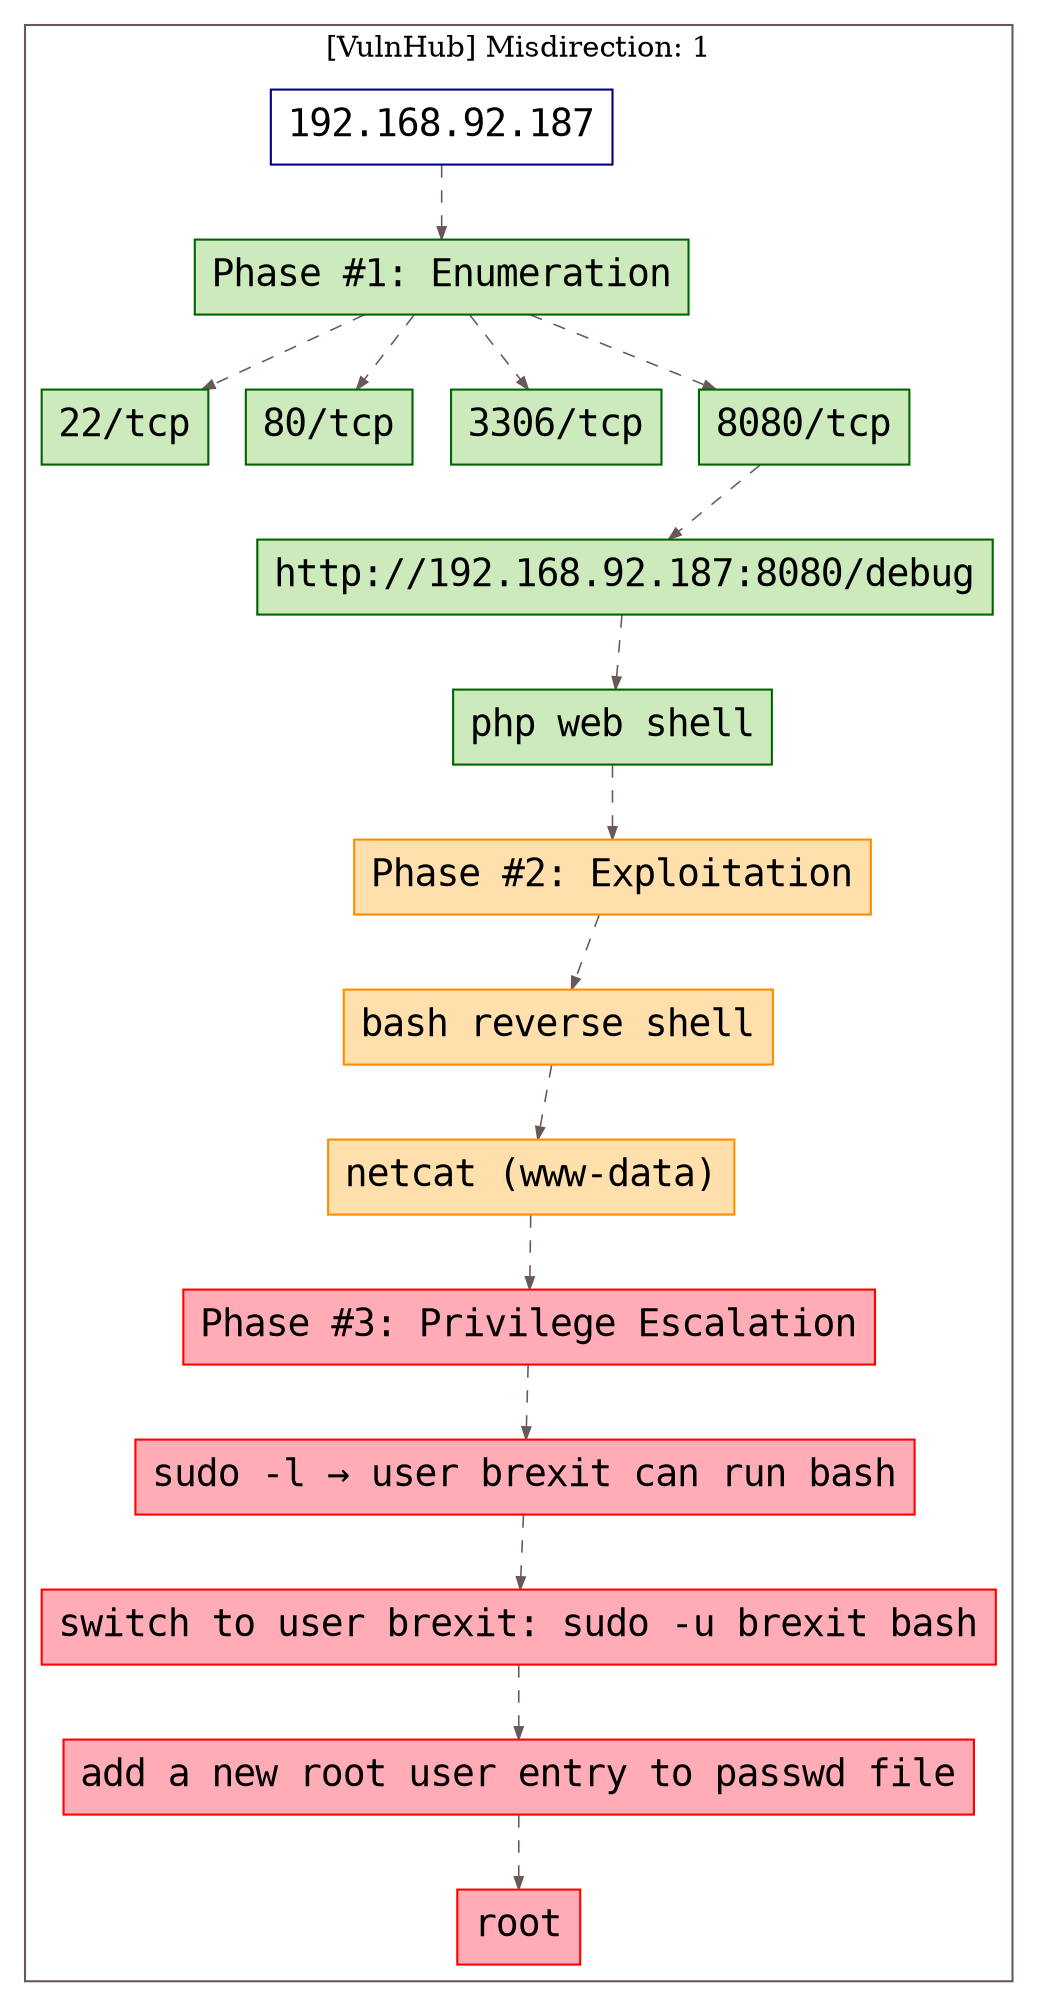 digraph G {
  #rankdir=LR;
  nodesdictep=1.0; splines="line"; K=0.6; overlap=scale; fixedsize=true; resolution=72; bgcolor="#ffffff"; outputorder="edgesfirst";
  node [fontname="courier" fontsize=18 shape=box width=0.25 fillcolor="white" style="filled,solid"];
  edge [style=dashed color="#665957" penwidth=0.75 arrowsize=0.6];

  0[label="192.168.92.187" color="navyblue" fillcolor="#ffffff" tooltip="[VulnHub] Misdirection: 1"];
  10[label="netcat (www-data)" color="darkorange" fillcolor="#ffe0ac" tooltip="Phase #2:Exploitation"];
  11[label="Phase #3: Privilege Escalation" color="red" fillcolor="#ffacb7" tooltip="Phase #3:Privilege Escalation"];
  12[label="sudo -l → user brexit can run bash" color="red" fillcolor="#ffacb7" tooltip="Phase #3:Privilege Escalation"];
  13[label="switch to user brexit: sudo -u brexit bash" color="red" fillcolor="#ffacb7" tooltip="Phase #3:Privilege Escalation"];
  14[label="add a new root user entry to passwd file" color="red" fillcolor="#ffacb7" tooltip="Phase #3:Privilege Escalation"];
  15[label="root" color="red" fillcolor="#ffacb7" tooltip="Phase #3:Privilege Escalation"];
  1[label="Phase #1: Enumeration" color="darkgreen" fillcolor="#cceabb" tooltip="Phase #1:Enumeration"];
  2[label="22/tcp" color="darkgreen" fillcolor="#cceabb" tooltip="Phase #1:Enumeration"];
  3[label="80/tcp" color="darkgreen" fillcolor="#cceabb" tooltip="Phase #1:Enumeration"];
  4[label="3306/tcp" color="darkgreen" fillcolor="#cceabb" tooltip="Phase #1:Enumeration"];
  5[label="8080/tcp" color="darkgreen" fillcolor="#cceabb" tooltip="Phase #1:Enumeration"];
  6[label="http://192.168.92.187:8080/debug" color="darkgreen" fillcolor="#cceabb" tooltip="Phase #1:Enumeration"];
  7[label="php web shell" color="darkgreen" fillcolor="#cceabb" tooltip="Phase #1:Enumeration"];
  8[label="Phase #2: Exploitation" color="darkorange" fillcolor="#ffe0ac" tooltip="Phase #2:Exploitation"];
  9[label="bash reverse shell" color="darkorange" fillcolor="#ffe0ac" tooltip="Phase #2:Exploitation"];

  subgraph cluster_0 {
    node [style="filled,solid"];
    label = "[VulnHub] Misdirection: 1";
    color = "#665957";
    0 -> 1 [color="#665957"];
    1 -> 2 [color="#665957"];
    1 -> 3 [color="#665957"];
    1 -> 4 [color="#665957"];
    1 -> 5 [color="#665957"];
    10 -> 11 [color="#665957"];
    11 -> 12 [color="#665957"];
    12 -> 13 [color="#665957"];
    13 -> 14 [color="#665957"];
    14 -> 15 [color="#665957"];
    5 -> 6 [color="#665957"];
    6 -> 7 [color="#665957"];
    7 -> 8 [color="#665957"];
    8 -> 9 [color="#665957"];
    9 -> 10 [color="#665957"];
  }
}
